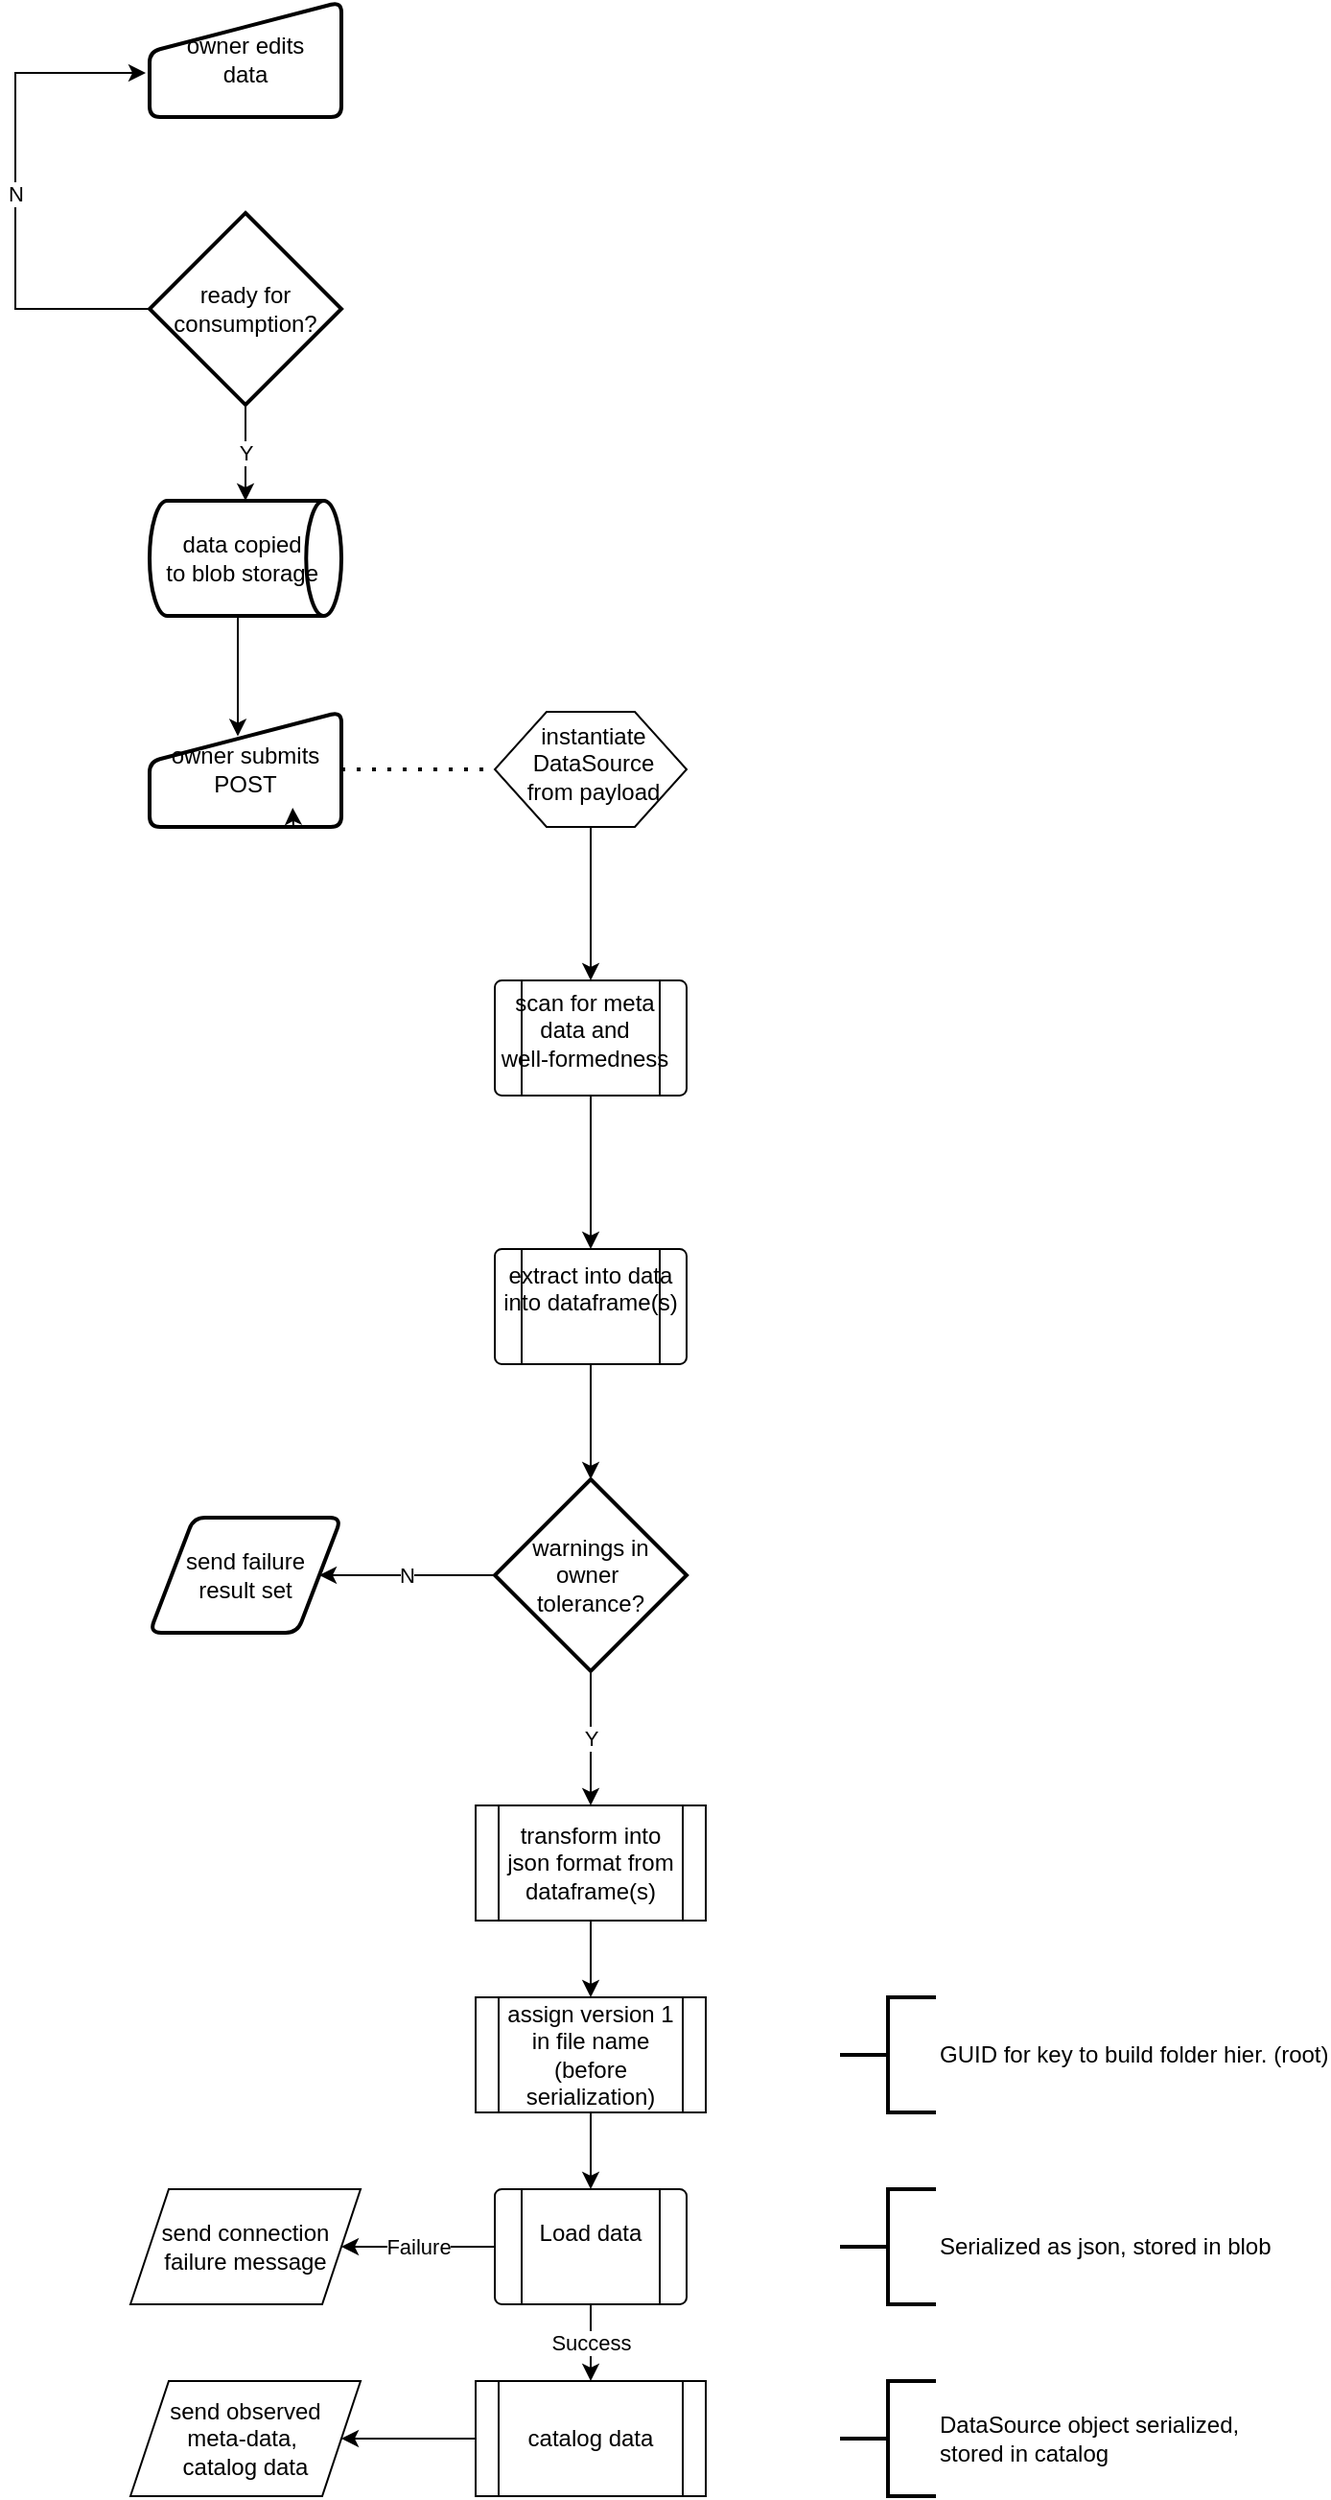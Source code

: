 <mxfile version="15.8.4" type="device"><diagram id="WJq5IlowTzDsVABdDOKI" name="Page-1"><mxGraphModel dx="860" dy="914" grid="1" gridSize="10" guides="1" tooltips="1" connect="1" arrows="1" fold="1" page="1" pageScale="1" pageWidth="850" pageHeight="1100" math="0" shadow="0"><root><mxCell id="0"/><mxCell id="1" parent="0"/><mxCell id="Q35GyYpyasU7lKq1n3ad-1" value="owner edits&lt;br&gt;data" style="html=1;strokeWidth=2;shape=manualInput;whiteSpace=wrap;rounded=1;size=26;arcSize=11;" parent="1" vertex="1"><mxGeometry x="120" y="120" width="100" height="60" as="geometry"/></mxCell><mxCell id="Q35GyYpyasU7lKq1n3ad-2" value="ready for&lt;br&gt;consumption?" style="strokeWidth=2;html=1;shape=mxgraph.flowchart.decision;whiteSpace=wrap;" parent="1" vertex="1"><mxGeometry x="120" y="230" width="100" height="100" as="geometry"/></mxCell><mxCell id="Q35GyYpyasU7lKq1n3ad-3" value="N" style="endArrow=classic;html=1;rounded=0;exitX=0;exitY=0.5;exitDx=0;exitDy=0;exitPerimeter=0;entryX=-0.02;entryY=0.617;entryDx=0;entryDy=0;entryPerimeter=0;" parent="1" source="Q35GyYpyasU7lKq1n3ad-2" target="Q35GyYpyasU7lKq1n3ad-1" edge="1"><mxGeometry width="50" height="50" relative="1" as="geometry"><mxPoint x="400" y="470" as="sourcePoint"/><mxPoint x="370" y="450" as="targetPoint"/><Array as="points"><mxPoint x="50" y="280"/><mxPoint x="50" y="157"/></Array></mxGeometry></mxCell><mxCell id="Q35GyYpyasU7lKq1n3ad-4" value="owner submits&lt;br&gt;POST" style="html=1;strokeWidth=2;shape=manualInput;whiteSpace=wrap;rounded=1;size=26;arcSize=11;" parent="1" vertex="1"><mxGeometry x="120" y="490" width="100" height="60" as="geometry"/></mxCell><mxCell id="Q35GyYpyasU7lKq1n3ad-5" value="data copied&amp;nbsp;&lt;br&gt;to blob storage&amp;nbsp;" style="strokeWidth=2;html=1;shape=mxgraph.flowchart.direct_data;whiteSpace=wrap;" parent="1" vertex="1"><mxGeometry x="120" y="380" width="100" height="60" as="geometry"/></mxCell><mxCell id="Q35GyYpyasU7lKq1n3ad-6" value="instantiate &lt;br&gt;DataSource&lt;br&gt;from payload" style="verticalLabelPosition=bottom;verticalAlign=top;html=1;shape=hexagon;perimeter=hexagonPerimeter2;arcSize=6;size=0.27;movableLabel=1;" parent="1" vertex="1"><mxGeometry x="300" y="490" width="100" height="60" as="geometry"><mxPoint x="1" y="-61" as="offset"/></mxGeometry></mxCell><mxCell id="Q35GyYpyasU7lKq1n3ad-7" value="scan for meta&lt;br&gt;data and&lt;br&gt;well-formedness" style="verticalLabelPosition=bottom;verticalAlign=top;html=1;shape=process;whiteSpace=wrap;rounded=1;size=0.14;arcSize=6;movableLabel=1;" parent="1" vertex="1"><mxGeometry x="300" y="630" width="100" height="60" as="geometry"><mxPoint x="-3" y="-62" as="offset"/></mxGeometry></mxCell><mxCell id="Q35GyYpyasU7lKq1n3ad-11" value="warnings in&lt;br&gt;owner&amp;nbsp;&lt;br&gt;tolerance?" style="strokeWidth=2;html=1;shape=mxgraph.flowchart.decision;whiteSpace=wrap;" parent="1" vertex="1"><mxGeometry x="300" y="890" width="100" height="100" as="geometry"/></mxCell><mxCell id="Q35GyYpyasU7lKq1n3ad-12" value="extract into data into dataframe(s)" style="verticalLabelPosition=bottom;verticalAlign=top;html=1;shape=process;whiteSpace=wrap;rounded=1;size=0.14;arcSize=6;movableLabel=1;" parent="1" vertex="1"><mxGeometry x="300" y="770" width="100" height="60" as="geometry"><mxPoint y="-60" as="offset"/></mxGeometry></mxCell><mxCell id="Q35GyYpyasU7lKq1n3ad-15" value="send failure&lt;br&gt;result set" style="shape=parallelogram;html=1;strokeWidth=2;perimeter=parallelogramPerimeter;whiteSpace=wrap;rounded=1;arcSize=12;size=0.23;" parent="1" vertex="1"><mxGeometry x="120" y="910" width="100" height="60" as="geometry"/></mxCell><mxCell id="Q35GyYpyasU7lKq1n3ad-16" value="Load data" style="verticalLabelPosition=bottom;verticalAlign=top;html=1;shape=process;whiteSpace=wrap;rounded=1;size=0.14;arcSize=6;movableLabel=1;" parent="1" vertex="1"><mxGeometry x="300" y="1260" width="100" height="60" as="geometry"><mxPoint y="-51" as="offset"/></mxGeometry></mxCell><mxCell id="Q35GyYpyasU7lKq1n3ad-17" value="Serialized as json, stored in blob" style="strokeWidth=2;html=1;shape=mxgraph.flowchart.annotation_2;align=left;labelPosition=right;pointerEvents=1;" parent="1" vertex="1"><mxGeometry x="480" y="1260" width="50" height="60" as="geometry"/></mxCell><mxCell id="Q35GyYpyasU7lKq1n3ad-18" value="Y" style="endArrow=classic;html=1;rounded=0;exitX=0.5;exitY=1;exitDx=0;exitDy=0;exitPerimeter=0;" parent="1" source="Q35GyYpyasU7lKq1n3ad-2" target="Q35GyYpyasU7lKq1n3ad-5" edge="1"><mxGeometry width="50" height="50" relative="1" as="geometry"><mxPoint x="520" y="810" as="sourcePoint"/><mxPoint x="570" y="760" as="targetPoint"/></mxGeometry></mxCell><mxCell id="Q35GyYpyasU7lKq1n3ad-19" value="" style="endArrow=classic;html=1;rounded=0;entryX=0.46;entryY=0.212;entryDx=0;entryDy=0;entryPerimeter=0;" parent="1" target="Q35GyYpyasU7lKq1n3ad-4" edge="1"><mxGeometry width="50" height="50" relative="1" as="geometry"><mxPoint x="166" y="440" as="sourcePoint"/><mxPoint x="570" y="760" as="targetPoint"/></mxGeometry></mxCell><mxCell id="Q35GyYpyasU7lKq1n3ad-20" style="edgeStyle=orthogonalEdgeStyle;rounded=0;orthogonalLoop=1;jettySize=auto;html=1;exitX=0.75;exitY=1;exitDx=0;exitDy=0;entryX=0.746;entryY=0.833;entryDx=0;entryDy=0;entryPerimeter=0;" parent="1" source="Q35GyYpyasU7lKq1n3ad-4" target="Q35GyYpyasU7lKq1n3ad-4" edge="1"><mxGeometry relative="1" as="geometry"/></mxCell><mxCell id="C18sXrNxY0RN7qVTqqoC-1" value="N" style="endArrow=classic;html=1;rounded=0;exitX=0;exitY=0.5;exitDx=0;exitDy=0;exitPerimeter=0;" parent="1" source="Q35GyYpyasU7lKq1n3ad-11" target="Q35GyYpyasU7lKq1n3ad-15" edge="1"><mxGeometry width="50" height="50" relative="1" as="geometry"><mxPoint x="400" y="790" as="sourcePoint"/><mxPoint x="450" y="740" as="targetPoint"/></mxGeometry></mxCell><mxCell id="C18sXrNxY0RN7qVTqqoC-2" value="Y" style="endArrow=classic;html=1;rounded=0;exitX=0.5;exitY=1;exitDx=0;exitDy=0;exitPerimeter=0;entryX=0.5;entryY=0;entryDx=0;entryDy=0;" parent="1" source="Q35GyYpyasU7lKq1n3ad-11" target="44RTi_knvRWlkruaUuk3-5" edge="1"><mxGeometry width="50" height="50" relative="1" as="geometry"><mxPoint x="340" y="1030" as="sourcePoint"/><mxPoint x="400" y="1020" as="targetPoint"/></mxGeometry></mxCell><mxCell id="C18sXrNxY0RN7qVTqqoC-3" value="" style="endArrow=classic;html=1;rounded=0;exitX=0.5;exitY=1;exitDx=0;exitDy=0;entryX=0.5;entryY=0;entryDx=0;entryDy=0;" parent="1" source="Q35GyYpyasU7lKq1n3ad-7" target="Q35GyYpyasU7lKq1n3ad-12" edge="1"><mxGeometry width="50" height="50" relative="1" as="geometry"><mxPoint x="400" y="690" as="sourcePoint"/><mxPoint x="450" y="640" as="targetPoint"/></mxGeometry></mxCell><mxCell id="C18sXrNxY0RN7qVTqqoC-4" value="" style="endArrow=classic;html=1;rounded=0;entryX=0.5;entryY=0;entryDx=0;entryDy=0;exitX=0.5;exitY=1;exitDx=0;exitDy=0;" parent="1" source="Q35GyYpyasU7lKq1n3ad-6" target="Q35GyYpyasU7lKq1n3ad-7" edge="1"><mxGeometry width="50" height="50" relative="1" as="geometry"><mxPoint x="330" y="570" as="sourcePoint"/><mxPoint x="380" y="560" as="targetPoint"/></mxGeometry></mxCell><mxCell id="C18sXrNxY0RN7qVTqqoC-5" value="" style="endArrow=classic;html=1;rounded=0;exitX=0.5;exitY=1;exitDx=0;exitDy=0;entryX=0.5;entryY=0;entryDx=0;entryDy=0;entryPerimeter=0;" parent="1" source="Q35GyYpyasU7lKq1n3ad-12" target="Q35GyYpyasU7lKq1n3ad-11" edge="1"><mxGeometry width="50" height="50" relative="1" as="geometry"><mxPoint x="400" y="790" as="sourcePoint"/><mxPoint x="450" y="740" as="targetPoint"/></mxGeometry></mxCell><mxCell id="C18sXrNxY0RN7qVTqqoC-7" value="catalog data" style="shape=process;whiteSpace=wrap;html=1;backgroundOutline=1;" parent="1" vertex="1"><mxGeometry x="290" y="1360" width="120" height="60" as="geometry"/></mxCell><mxCell id="C18sXrNxY0RN7qVTqqoC-8" value="send observed&lt;br&gt;meta-data,&amp;nbsp;&lt;br&gt;catalog data" style="shape=parallelogram;perimeter=parallelogramPerimeter;whiteSpace=wrap;html=1;fixedSize=1;" parent="1" vertex="1"><mxGeometry x="110" y="1360" width="120" height="60" as="geometry"/></mxCell><mxCell id="C18sXrNxY0RN7qVTqqoC-9" value="" style="endArrow=classic;html=1;rounded=0;exitX=0;exitY=0.5;exitDx=0;exitDy=0;entryX=1;entryY=0.5;entryDx=0;entryDy=0;" parent="1" source="C18sXrNxY0RN7qVTqqoC-7" target="C18sXrNxY0RN7qVTqqoC-8" edge="1"><mxGeometry width="50" height="50" relative="1" as="geometry"><mxPoint x="400" y="990" as="sourcePoint"/><mxPoint x="450" y="940" as="targetPoint"/></mxGeometry></mxCell><mxCell id="C18sXrNxY0RN7qVTqqoC-11" value="" style="endArrow=none;dashed=1;html=1;dashPattern=1 3;strokeWidth=2;rounded=0;exitX=1;exitY=0.5;exitDx=0;exitDy=0;entryX=0;entryY=0.5;entryDx=0;entryDy=0;" parent="1" source="Q35GyYpyasU7lKq1n3ad-4" target="Q35GyYpyasU7lKq1n3ad-6" edge="1"><mxGeometry width="50" height="50" relative="1" as="geometry"><mxPoint x="400" y="770" as="sourcePoint"/><mxPoint x="450" y="720" as="targetPoint"/></mxGeometry></mxCell><mxCell id="YKGGB1Oqgq5yVAAcCfk1-1" value="DataSource object serialized, &lt;br&gt;stored in catalog" style="strokeWidth=2;html=1;shape=mxgraph.flowchart.annotation_2;align=left;labelPosition=right;pointerEvents=1;" parent="1" vertex="1"><mxGeometry x="480" y="1360" width="50" height="60" as="geometry"/></mxCell><mxCell id="44RTi_knvRWlkruaUuk3-5" value="&lt;span&gt;transform into json format from dataframe(s)&lt;/span&gt;" style="shape=process;whiteSpace=wrap;html=1;backgroundOutline=1;" vertex="1" parent="1"><mxGeometry x="290" y="1060" width="120" height="60" as="geometry"/></mxCell><mxCell id="44RTi_knvRWlkruaUuk3-6" value="assign version 1 in file name (before serialization)" style="shape=process;whiteSpace=wrap;html=1;backgroundOutline=1;" vertex="1" parent="1"><mxGeometry x="290" y="1160" width="120" height="60" as="geometry"/></mxCell><mxCell id="44RTi_knvRWlkruaUuk3-7" value="" style="endArrow=classic;html=1;rounded=0;exitX=0.5;exitY=1;exitDx=0;exitDy=0;entryX=0.5;entryY=0;entryDx=0;entryDy=0;" edge="1" parent="1" source="44RTi_knvRWlkruaUuk3-5" target="44RTi_knvRWlkruaUuk3-6"><mxGeometry width="50" height="50" relative="1" as="geometry"><mxPoint x="550" y="1110" as="sourcePoint"/><mxPoint x="600" y="1060" as="targetPoint"/></mxGeometry></mxCell><mxCell id="44RTi_knvRWlkruaUuk3-8" value="GUID for key to build folder hier. (root)" style="strokeWidth=2;html=1;shape=mxgraph.flowchart.annotation_2;align=left;labelPosition=right;pointerEvents=1;" vertex="1" parent="1"><mxGeometry x="480" y="1160" width="50" height="60" as="geometry"/></mxCell><mxCell id="44RTi_knvRWlkruaUuk3-9" value="" style="endArrow=classic;html=1;rounded=0;exitX=0.5;exitY=1;exitDx=0;exitDy=0;entryX=0.5;entryY=0;entryDx=0;entryDy=0;" edge="1" parent="1" source="44RTi_knvRWlkruaUuk3-6" target="Q35GyYpyasU7lKq1n3ad-16"><mxGeometry width="50" height="50" relative="1" as="geometry"><mxPoint x="530" y="1100" as="sourcePoint"/><mxPoint x="580" y="1050" as="targetPoint"/></mxGeometry></mxCell><mxCell id="44RTi_knvRWlkruaUuk3-10" value="" style="endArrow=classic;html=1;rounded=0;exitX=0.5;exitY=1;exitDx=0;exitDy=0;entryX=0.5;entryY=0;entryDx=0;entryDy=0;" edge="1" parent="1" source="Q35GyYpyasU7lKq1n3ad-16" target="C18sXrNxY0RN7qVTqqoC-7"><mxGeometry relative="1" as="geometry"><mxPoint x="230" y="1330" as="sourcePoint"/><mxPoint x="330" y="1330" as="targetPoint"/></mxGeometry></mxCell><mxCell id="44RTi_knvRWlkruaUuk3-11" value="Success" style="edgeLabel;resizable=0;html=1;align=center;verticalAlign=middle;" connectable="0" vertex="1" parent="44RTi_knvRWlkruaUuk3-10"><mxGeometry relative="1" as="geometry"/></mxCell><mxCell id="44RTi_knvRWlkruaUuk3-12" value="" style="endArrow=classic;html=1;rounded=0;exitX=0;exitY=0.5;exitDx=0;exitDy=0;entryX=1;entryY=0.5;entryDx=0;entryDy=0;" edge="1" parent="1" source="Q35GyYpyasU7lKq1n3ad-16" target="44RTi_knvRWlkruaUuk3-15"><mxGeometry relative="1" as="geometry"><mxPoint x="180" y="1230" as="sourcePoint"/><mxPoint x="260" y="1240" as="targetPoint"/></mxGeometry></mxCell><mxCell id="44RTi_knvRWlkruaUuk3-13" value="Failure" style="edgeLabel;resizable=0;html=1;align=center;verticalAlign=middle;" connectable="0" vertex="1" parent="44RTi_knvRWlkruaUuk3-12"><mxGeometry relative="1" as="geometry"/></mxCell><mxCell id="44RTi_knvRWlkruaUuk3-15" value="&lt;span&gt;send connection failure message&lt;/span&gt;" style="shape=parallelogram;perimeter=parallelogramPerimeter;whiteSpace=wrap;html=1;fixedSize=1;" vertex="1" parent="1"><mxGeometry x="110" y="1260" width="120" height="60" as="geometry"/></mxCell></root></mxGraphModel></diagram></mxfile>
